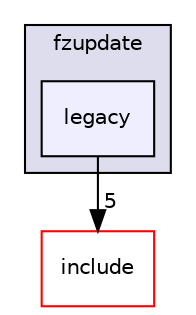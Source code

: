 digraph "core/fzupdate/legacy" {
  compound=true
  node [ fontsize="10", fontname="Helvetica"];
  edge [ labelfontsize="10", labelfontname="Helvetica"];
  subgraph clusterdir_42c0b0bfa0a35cadf6c206cc75555319 {
    graph [ bgcolor="#ddddee", pencolor="black", label="fzupdate" fontname="Helvetica", fontsize="10", URL="dir_42c0b0bfa0a35cadf6c206cc75555319.html"]
  dir_f4a03bea761a67acad54bbb5c2f8cf95 [shape=box, label="legacy", style="filled", fillcolor="#eeeeff", pencolor="black", URL="dir_f4a03bea761a67acad54bbb5c2f8cf95.html"];
  }
  dir_24d671cfcbc5d5238a6bd565a49d198f [shape=box label="include" fillcolor="white" style="filled" color="red" URL="dir_24d671cfcbc5d5238a6bd565a49d198f.html"];
  dir_f4a03bea761a67acad54bbb5c2f8cf95->dir_24d671cfcbc5d5238a6bd565a49d198f [headlabel="5", labeldistance=1.5 headhref="dir_000051_000050.html"];
}
